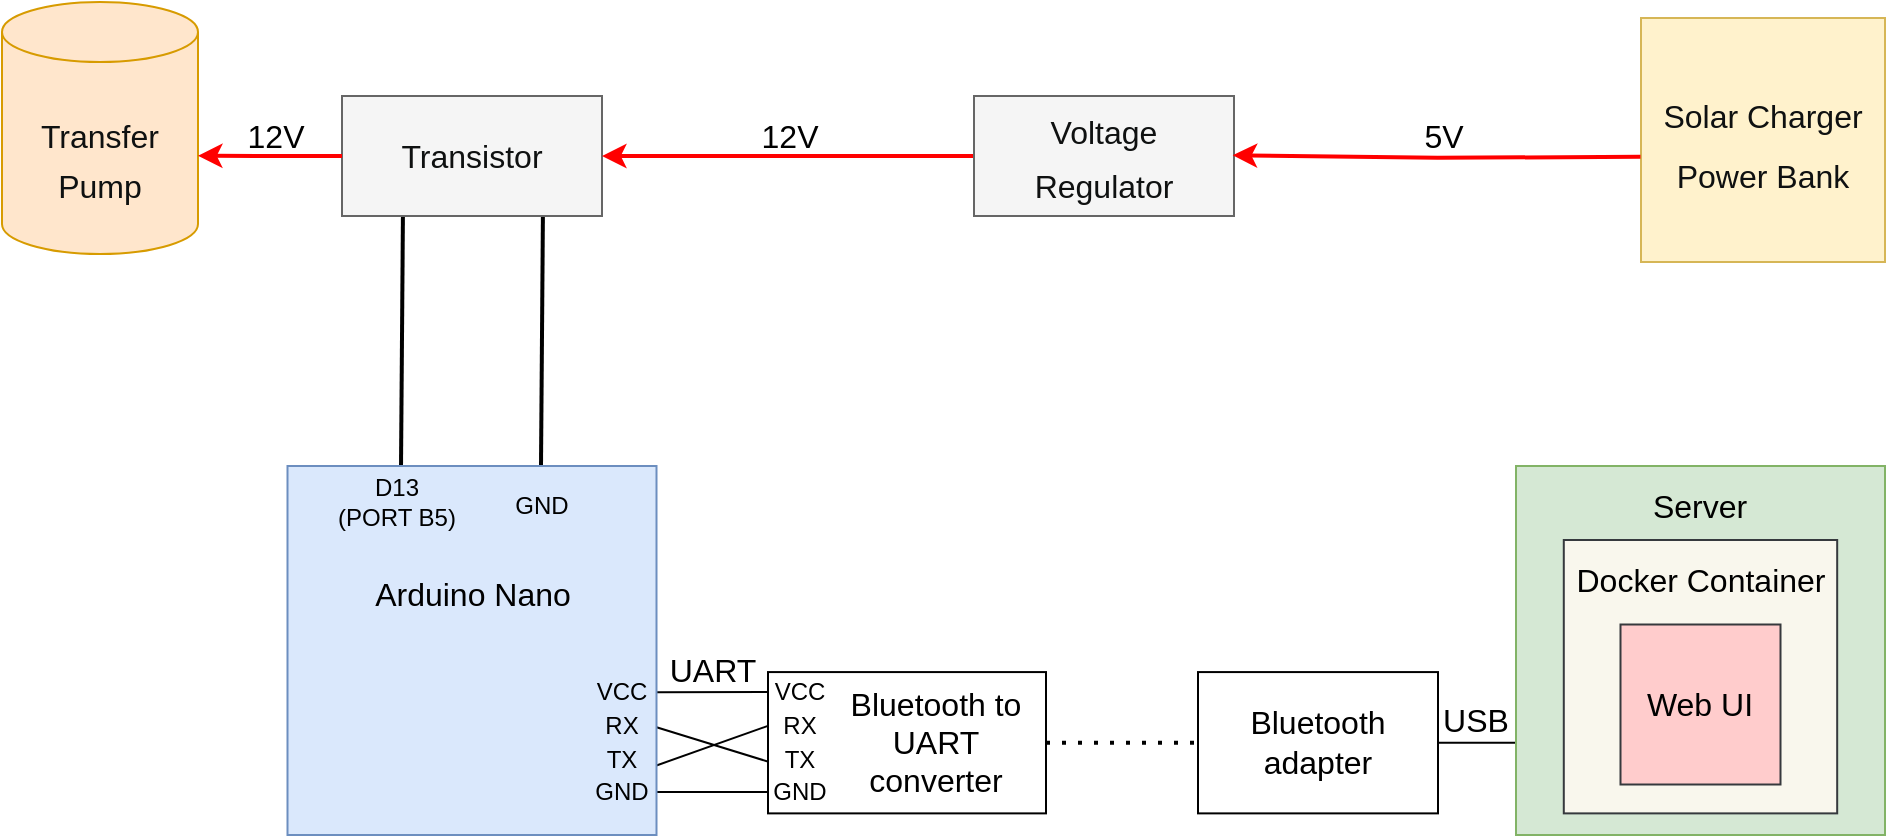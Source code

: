 <mxfile version="22.0.3" type="device">
  <diagram name="Page-1" id="f-uft2WRxCJpDUiyndhv">
    <mxGraphModel dx="1459" dy="565" grid="0" gridSize="10" guides="1" tooltips="1" connect="1" arrows="1" fold="1" page="0" pageScale="1" pageWidth="827" pageHeight="1169" math="0" shadow="0">
      <root>
        <mxCell id="0" />
        <mxCell id="1" parent="0" />
        <mxCell id="Wau2XaLZQkD78guUxSRD-139" value="" style="endArrow=none;html=1;rounded=0;entryX=0.5;entryY=0;entryDx=0;entryDy=0;strokeWidth=2;" parent="1" edge="1">
          <mxGeometry width="50" height="50" relative="1" as="geometry">
            <mxPoint x="93.5" y="302" as="sourcePoint" />
            <mxPoint x="94.5" y="171.0" as="targetPoint" />
          </mxGeometry>
        </mxCell>
        <mxCell id="Wau2XaLZQkD78guUxSRD-140" value="" style="endArrow=none;html=1;rounded=0;entryX=0.5;entryY=0;entryDx=0;entryDy=0;strokeWidth=2;" parent="1" edge="1">
          <mxGeometry width="50" height="50" relative="1" as="geometry">
            <mxPoint x="163.5" y="301" as="sourcePoint" />
            <mxPoint x="164.5" y="170.0" as="targetPoint" />
          </mxGeometry>
        </mxCell>
        <mxCell id="Wau2XaLZQkD78guUxSRD-136" value="" style="endArrow=none;html=1;rounded=0;entryX=0.005;entryY=0.377;entryDx=0;entryDy=0;entryPerimeter=0;exitX=0.979;exitY=0.657;exitDx=0;exitDy=0;exitPerimeter=0;" parent="1" source="Wau2XaLZQkD78guUxSRD-89" target="Wau2XaLZQkD78guUxSRD-78" edge="1">
          <mxGeometry width="50" height="50" relative="1" as="geometry">
            <mxPoint x="221.25" y="446" as="sourcePoint" />
            <mxPoint x="299.25" y="446" as="targetPoint" />
          </mxGeometry>
        </mxCell>
        <mxCell id="Wau2XaLZQkD78guUxSRD-135" value="" style="endArrow=none;html=1;rounded=0;exitX=0.976;exitY=0.392;exitDx=0;exitDy=0;exitPerimeter=0;entryX=0.016;entryY=0.643;entryDx=0;entryDy=0;entryPerimeter=0;" parent="1" source="Wau2XaLZQkD78guUxSRD-89" target="Wau2XaLZQkD78guUxSRD-78" edge="1">
          <mxGeometry width="50" height="50" relative="1" as="geometry">
            <mxPoint x="221.25" y="429" as="sourcePoint" />
            <mxPoint x="299" y="448" as="targetPoint" />
          </mxGeometry>
        </mxCell>
        <mxCell id="Wau2XaLZQkD78guUxSRD-134" value="" style="endArrow=none;html=1;rounded=0;entryX=0.001;entryY=0.693;entryDx=0;entryDy=0;entryPerimeter=0;exitX=1.01;exitY=0.709;exitDx=0;exitDy=0;exitPerimeter=0;" parent="1" edge="1">
          <mxGeometry width="50" height="50" relative="1" as="geometry">
            <mxPoint x="221.5" y="464" as="sourcePoint" />
            <mxPoint x="299.5" y="464" as="targetPoint" />
          </mxGeometry>
        </mxCell>
        <mxCell id="Wau2XaLZQkD78guUxSRD-133" value="" style="endArrow=none;html=1;rounded=0;entryX=0.001;entryY=0.693;entryDx=0;entryDy=0;entryPerimeter=0;exitX=1.01;exitY=0.709;exitDx=0;exitDy=0;exitPerimeter=0;" parent="1" edge="1">
          <mxGeometry width="50" height="50" relative="1" as="geometry">
            <mxPoint x="221.25" y="414.156" as="sourcePoint" />
            <mxPoint x="299.526" y="414.0" as="targetPoint" />
          </mxGeometry>
        </mxCell>
        <mxCell id="Wau2XaLZQkD78guUxSRD-106" value="" style="endArrow=none;html=1;rounded=0;exitX=1;exitY=0.5;exitDx=0;exitDy=0;entryX=0;entryY=0.75;entryDx=0;entryDy=0;" parent="1" source="Wau2XaLZQkD78guUxSRD-96" target="Wau2XaLZQkD78guUxSRD-12" edge="1">
          <mxGeometry width="50" height="50" relative="1" as="geometry">
            <mxPoint x="629" y="437.21" as="sourcePoint" />
            <mxPoint x="651" y="437" as="targetPoint" />
          </mxGeometry>
        </mxCell>
        <mxCell id="Wau2XaLZQkD78guUxSRD-96" value="" style="rounded=0;whiteSpace=wrap;html=1;rotation=0;" parent="1" vertex="1">
          <mxGeometry x="492" y="404.04" width="120" height="70.65" as="geometry" />
        </mxCell>
        <mxCell id="Wau2XaLZQkD78guUxSRD-64" value="" style="whiteSpace=wrap;html=1;aspect=fixed;fillColor=#dae8fc;strokeColor=#6c8ebf;" parent="1" vertex="1">
          <mxGeometry x="36.75" y="301" width="184.5" height="184.5" as="geometry" />
        </mxCell>
        <mxCell id="Wau2XaLZQkD78guUxSRD-5" value="" style="shape=cylinder3;whiteSpace=wrap;html=1;boundedLbl=1;backgroundOutline=1;size=15;fillColor=#ffe6cc;strokeColor=#d79b00;" parent="1" vertex="1">
          <mxGeometry x="-106" y="69" width="98" height="126" as="geometry" />
        </mxCell>
        <mxCell id="Wau2XaLZQkD78guUxSRD-6" value="" style="rounded=0;whiteSpace=wrap;html=1;rotation=-180;fillColor=#f5f5f5;fontColor=#333333;strokeColor=#666666;" parent="1" vertex="1">
          <mxGeometry x="64" y="116" width="130" height="60" as="geometry" />
        </mxCell>
        <mxCell id="Wau2XaLZQkD78guUxSRD-8" value="" style="whiteSpace=wrap;html=1;aspect=fixed;fillColor=#FFF2CC;strokeColor=#d6b656;" parent="1" vertex="1">
          <mxGeometry x="713.5" y="77" width="122" height="122" as="geometry" />
        </mxCell>
        <mxCell id="Wau2XaLZQkD78guUxSRD-12" value="" style="whiteSpace=wrap;html=1;aspect=fixed;fillColor=#d5e8d4;strokeColor=#82b366;movable=1;resizable=1;rotatable=1;deletable=1;editable=1;locked=0;connectable=1;" parent="1" vertex="1">
          <mxGeometry x="651" y="301" width="184.5" height="184.5" as="geometry" />
        </mxCell>
        <mxCell id="Wau2XaLZQkD78guUxSRD-15" value="&lt;font style=&quot;font-size: 16px;&quot;&gt;12V&lt;/font&gt;" style="text;html=1;strokeColor=none;fillColor=none;align=center;verticalAlign=middle;whiteSpace=wrap;rounded=0;" parent="1" vertex="1">
          <mxGeometry x="258" y="120.5" width="60" height="30" as="geometry" />
        </mxCell>
        <mxCell id="Wau2XaLZQkD78guUxSRD-18" value="&lt;font style=&quot;font-size: 16px;&quot;&gt;5V&lt;/font&gt;" style="text;html=1;strokeColor=none;fillColor=none;align=center;verticalAlign=middle;whiteSpace=wrap;rounded=0;" parent="1" vertex="1">
          <mxGeometry x="585" y="120.5" width="60" height="30" as="geometry" />
        </mxCell>
        <mxCell id="Wau2XaLZQkD78guUxSRD-19" value="&lt;h1 style=&quot;box-sizing: border-box; padding: 0px; margin-top: 0px; margin-right: 0px; margin-left: 0px; text-rendering: optimizelegibility; font-weight: 400; color: rgb(15, 17, 17); font-family: &amp;quot;Amazon Ember&amp;quot;, Arial, sans-serif; line-height: 111%; margin-bottom: 0px !important;&quot; class=&quot;a-size-large a-spacing-none&quot;&gt;&lt;font style=&quot;font-size: 16px; background-color: rgb(255, 242, 204);&quot;&gt;Solar Charger Power Bank&lt;/font&gt;&lt;/h1&gt;" style="text;html=1;strokeColor=#FFF2CC;fillColor=#fff2cc;align=center;verticalAlign=middle;whiteSpace=wrap;rounded=0;" parent="1" vertex="1">
          <mxGeometry x="715" y="125" width="119" height="30" as="geometry" />
        </mxCell>
        <mxCell id="Wau2XaLZQkD78guUxSRD-28" value="&lt;h1 style=&quot;box-sizing: border-box; padding: 0px; margin-top: 0px; margin-right: 0px; margin-left: 0px; text-rendering: optimizelegibility; font-weight: 400; color: rgb(15, 17, 17); font-family: &amp;quot;Amazon Ember&amp;quot;, Arial, sans-serif; text-align: start; font-size: 16px; margin-bottom: 0px !important; line-height: 32px !important;&quot; class=&quot;a-size-large a-spacing-none&quot;&gt;&lt;span style=&quot;background-color: rgb(245, 245, 245);&quot;&gt;Transistor&lt;/span&gt;&lt;/h1&gt;" style="text;html=1;strokeColor=none;fillColor=none;align=center;verticalAlign=middle;whiteSpace=wrap;rounded=0;" parent="1" vertex="1">
          <mxGeometry x="99" y="131" width="60" height="30" as="geometry" />
        </mxCell>
        <mxCell id="Wau2XaLZQkD78guUxSRD-30" value="&lt;p style=&quot;line-height: 90%;&quot;&gt;&lt;br&gt;&lt;/p&gt;&lt;h1 style=&quot;box-sizing: border-box; padding: 0px; margin-top: 0px; margin-right: 0px; margin-left: 0px; text-rendering: optimizelegibility; font-weight: 400; color: rgb(15, 17, 17); font-family: &amp;quot;Amazon Ember&amp;quot;, Arial, sans-serif; line-height: 90%; margin-bottom: 0px !important;&quot; class=&quot;a-size-large a-spacing-none&quot;&gt;&lt;font style=&quot;font-size: 16px; background-color: rgb(255, 230, 204);&quot;&gt;Transfer Pump&lt;/font&gt;&lt;/h1&gt;&lt;p&gt;&lt;/p&gt;" style="text;html=1;strokeColor=#FFCC99;fillColor=#FFE6CC;align=center;verticalAlign=middle;whiteSpace=wrap;rounded=0;shadow=0;opacity=0;" parent="1" vertex="1">
          <mxGeometry x="-97.75" y="104" width="81.5" height="63" as="geometry" />
        </mxCell>
        <mxCell id="Wau2XaLZQkD78guUxSRD-42" value="&lt;font style=&quot;font-size: 16px;&quot;&gt;12V&lt;/font&gt;" style="text;html=1;strokeColor=none;fillColor=none;align=center;verticalAlign=middle;whiteSpace=wrap;rounded=0;" parent="1" vertex="1">
          <mxGeometry x="1" y="120.5" width="60" height="30" as="geometry" />
        </mxCell>
        <mxCell id="Wau2XaLZQkD78guUxSRD-43" value="&lt;font style=&quot;font-size: 16px;&quot;&gt;Arduino Nano&lt;/font&gt;" style="text;html=1;strokeColor=none;fillColor=none;align=center;verticalAlign=middle;whiteSpace=wrap;rounded=0;" parent="1" vertex="1">
          <mxGeometry x="76.5" y="350.25" width="105" height="30" as="geometry" />
        </mxCell>
        <mxCell id="Wau2XaLZQkD78guUxSRD-47" value="" style="endArrow=none;dashed=1;html=1;dashPattern=1 3;strokeWidth=2;rounded=0;entryX=0;entryY=0.5;entryDx=0;entryDy=0;exitX=1;exitY=0.5;exitDx=0;exitDy=0;" parent="1" source="Wau2XaLZQkD78guUxSRD-78" target="Wau2XaLZQkD78guUxSRD-96" edge="1">
          <mxGeometry width="50" height="50" relative="1" as="geometry">
            <mxPoint x="383" y="442" as="sourcePoint" />
            <mxPoint x="565.5" y="442" as="targetPoint" />
          </mxGeometry>
        </mxCell>
        <mxCell id="Wau2XaLZQkD78guUxSRD-49" value="&lt;font style=&quot;font-size: 16px;&quot;&gt;Server&lt;/font&gt;" style="text;html=1;strokeColor=none;fillColor=none;align=center;verticalAlign=middle;whiteSpace=wrap;rounded=0;" parent="1" vertex="1">
          <mxGeometry x="713.25" y="306" width="60" height="30" as="geometry" />
        </mxCell>
        <mxCell id="Wau2XaLZQkD78guUxSRD-50" value="&lt;font style=&quot;font-size: 16px;&quot;&gt;UART&lt;/font&gt;" style="text;html=1;strokeColor=none;fillColor=none;align=center;verticalAlign=middle;whiteSpace=wrap;rounded=0;" parent="1" vertex="1">
          <mxGeometry x="218" y="387.68" width="63" height="30" as="geometry" />
        </mxCell>
        <mxCell id="Wau2XaLZQkD78guUxSRD-67" value="" style="whiteSpace=wrap;html=1;aspect=fixed;fillColor=#f9f7ed;strokeColor=#36393d;movable=1;resizable=1;rotatable=1;deletable=1;editable=1;locked=0;connectable=1;" parent="1" vertex="1">
          <mxGeometry x="674.9" y="338" width="136.69" height="136.69" as="geometry" />
        </mxCell>
        <mxCell id="Wau2XaLZQkD78guUxSRD-68" value="&lt;font style=&quot;font-size: 16px;&quot;&gt;Docker Container&lt;/font&gt;" style="text;html=1;strokeColor=none;fillColor=none;align=center;verticalAlign=middle;whiteSpace=wrap;rounded=0;" parent="1" vertex="1">
          <mxGeometry x="675.87" y="343" width="134.75" height="30" as="geometry" />
        </mxCell>
        <mxCell id="Wau2XaLZQkD78guUxSRD-69" value="" style="whiteSpace=wrap;html=1;aspect=fixed;fillColor=#ffcccc;strokeColor=#36393d;movable=1;resizable=1;rotatable=1;deletable=1;editable=1;locked=0;connectable=1;" parent="1" vertex="1">
          <mxGeometry x="703.25" y="380.25" width="80" height="80" as="geometry" />
        </mxCell>
        <mxCell id="Wau2XaLZQkD78guUxSRD-70" value="&lt;font style=&quot;font-size: 16px;&quot;&gt;Web UI&lt;/font&gt;" style="text;html=1;strokeColor=none;fillColor=none;align=center;verticalAlign=middle;whiteSpace=wrap;rounded=0;" parent="1" vertex="1">
          <mxGeometry x="713.25" y="405.25" width="60" height="30" as="geometry" />
        </mxCell>
        <mxCell id="Wau2XaLZQkD78guUxSRD-143" style="edgeStyle=orthogonalEdgeStyle;rounded=0;orthogonalLoop=1;jettySize=auto;html=1;exitX=1;exitY=0.5;exitDx=0;exitDy=0;entryX=0;entryY=0.5;entryDx=0;entryDy=0;strokeColor=#FF0000;strokeWidth=2;" parent="1" source="Wau2XaLZQkD78guUxSRD-73" target="Wau2XaLZQkD78guUxSRD-6" edge="1">
          <mxGeometry relative="1" as="geometry" />
        </mxCell>
        <mxCell id="Wau2XaLZQkD78guUxSRD-73" value="" style="rounded=0;whiteSpace=wrap;html=1;rotation=-180;fillColor=#f5f5f5;fontColor=#333333;strokeColor=#666666;" parent="1" vertex="1">
          <mxGeometry x="380" y="116" width="130" height="60" as="geometry" />
        </mxCell>
        <mxCell id="Wau2XaLZQkD78guUxSRD-74" value="&lt;h1 style=&quot;box-sizing: border-box; padding: 0px; margin-top: 0px; margin-right: 0px; margin-left: 0px; text-rendering: optimizelegibility; font-weight: 400; color: rgb(15, 17, 17); font-family: Arial, sans-serif; line-height: 100%; margin-bottom: 0px !important;&quot; class=&quot;a-size-large a-spacing-none&quot;&gt;&lt;font style=&quot;font-size: 16px; background-color: rgb(245, 245, 245);&quot;&gt;Voltage Regulator&lt;/font&gt;&lt;/h1&gt;" style="text;html=1;strokeColor=none;fillColor=none;align=center;verticalAlign=middle;whiteSpace=wrap;rounded=0;" parent="1" vertex="1">
          <mxGeometry x="415" y="131" width="60" height="30" as="geometry" />
        </mxCell>
        <mxCell id="Wau2XaLZQkD78guUxSRD-78" value="" style="rounded=0;whiteSpace=wrap;html=1;rotation=0;" parent="1" vertex="1">
          <mxGeometry x="277" y="404.04" width="139" height="70.65" as="geometry" />
        </mxCell>
        <mxCell id="Wau2XaLZQkD78guUxSRD-79" value="&lt;p style=&quot;line-height: 140%;&quot;&gt;VCC&lt;br&gt;RX&lt;br&gt;TX&lt;br&gt;GND&lt;/p&gt;" style="text;html=1;strokeColor=none;fillColor=none;align=center;verticalAlign=middle;whiteSpace=wrap;rounded=0;" parent="1" vertex="1">
          <mxGeometry x="274" y="407.2" width="38" height="64.31" as="geometry" />
        </mxCell>
        <mxCell id="Wau2XaLZQkD78guUxSRD-81" value="&lt;font style=&quot;font-size: 16px;&quot;&gt;Bluetooth&lt;br&gt;&lt;span style=&quot;&quot;&gt;adapter&lt;/span&gt;&lt;br&gt;&lt;/font&gt;" style="text;html=1;strokeColor=none;fillColor=none;align=center;verticalAlign=middle;whiteSpace=wrap;rounded=0;" parent="1" vertex="1">
          <mxGeometry x="514" y="417.68" width="76" height="43.36" as="geometry" />
        </mxCell>
        <mxCell id="Wau2XaLZQkD78guUxSRD-87" value="&lt;font style=&quot;font-size: 16px;&quot;&gt;Bluetooth&amp;nbsp;to UART converter&lt;/font&gt;" style="text;html=1;strokeColor=none;fillColor=none;align=center;verticalAlign=middle;whiteSpace=wrap;rounded=0;" parent="1" vertex="1">
          <mxGeometry x="331" y="424.36" width="60" height="30" as="geometry" />
        </mxCell>
        <mxCell id="Wau2XaLZQkD78guUxSRD-89" value="&lt;p style=&quot;line-height: 140%;&quot;&gt;VCC&lt;br&gt;RX&lt;br&gt;TX&lt;br&gt;GND&lt;/p&gt;" style="text;html=1;strokeColor=none;fillColor=none;align=center;verticalAlign=middle;whiteSpace=wrap;rounded=0;" parent="1" vertex="1">
          <mxGeometry x="187.25" y="402.36" width="34" height="74" as="geometry" />
        </mxCell>
        <mxCell id="Wau2XaLZQkD78guUxSRD-92" value="&lt;font style=&quot;font-size: 12px;&quot;&gt;GND&lt;/font&gt;" style="text;html=1;strokeColor=none;fillColor=none;align=center;verticalAlign=middle;whiteSpace=wrap;rounded=0;" parent="1" vertex="1">
          <mxGeometry x="134" y="308.5" width="60" height="25" as="geometry" />
        </mxCell>
        <mxCell id="Wau2XaLZQkD78guUxSRD-93" value="&lt;font style=&quot;font-size: 12px;&quot;&gt;D13&lt;br&gt;(PORT B5)&lt;br&gt;&lt;/font&gt;" style="text;html=1;strokeColor=none;fillColor=none;align=center;verticalAlign=middle;whiteSpace=wrap;rounded=0;" parent="1" vertex="1">
          <mxGeometry x="57" y="306" width="69" height="25" as="geometry" />
        </mxCell>
        <mxCell id="Wau2XaLZQkD78guUxSRD-138" value="&lt;font style=&quot;font-size: 16px;&quot;&gt;USB&lt;/font&gt;" style="text;html=1;strokeColor=none;fillColor=none;align=center;verticalAlign=middle;whiteSpace=wrap;rounded=0;" parent="1" vertex="1">
          <mxGeometry x="601" y="413" width="60" height="30" as="geometry" />
        </mxCell>
        <mxCell id="Wau2XaLZQkD78guUxSRD-141" style="edgeStyle=orthogonalEdgeStyle;rounded=0;orthogonalLoop=1;jettySize=auto;html=1;exitX=1;exitY=0.5;exitDx=0;exitDy=0;entryX=1;entryY=0.61;entryDx=0;entryDy=0;entryPerimeter=0;strokeColor=#FF0000;strokeWidth=2;" parent="1" source="Wau2XaLZQkD78guUxSRD-6" target="Wau2XaLZQkD78guUxSRD-5" edge="1">
          <mxGeometry relative="1" as="geometry" />
        </mxCell>
        <mxCell id="Wau2XaLZQkD78guUxSRD-145" style="edgeStyle=orthogonalEdgeStyle;rounded=0;orthogonalLoop=1;jettySize=auto;html=1;exitX=0;exitY=0.5;exitDx=0;exitDy=0;entryX=0.003;entryY=0.646;entryDx=0;entryDy=0;entryPerimeter=0;strokeColor=#FF0000;strokeWidth=2;" parent="1" edge="1">
          <mxGeometry relative="1" as="geometry">
            <mxPoint x="713.25" y="146.41" as="sourcePoint" />
            <mxPoint x="509.36" y="145.65" as="targetPoint" />
          </mxGeometry>
        </mxCell>
      </root>
    </mxGraphModel>
  </diagram>
</mxfile>
